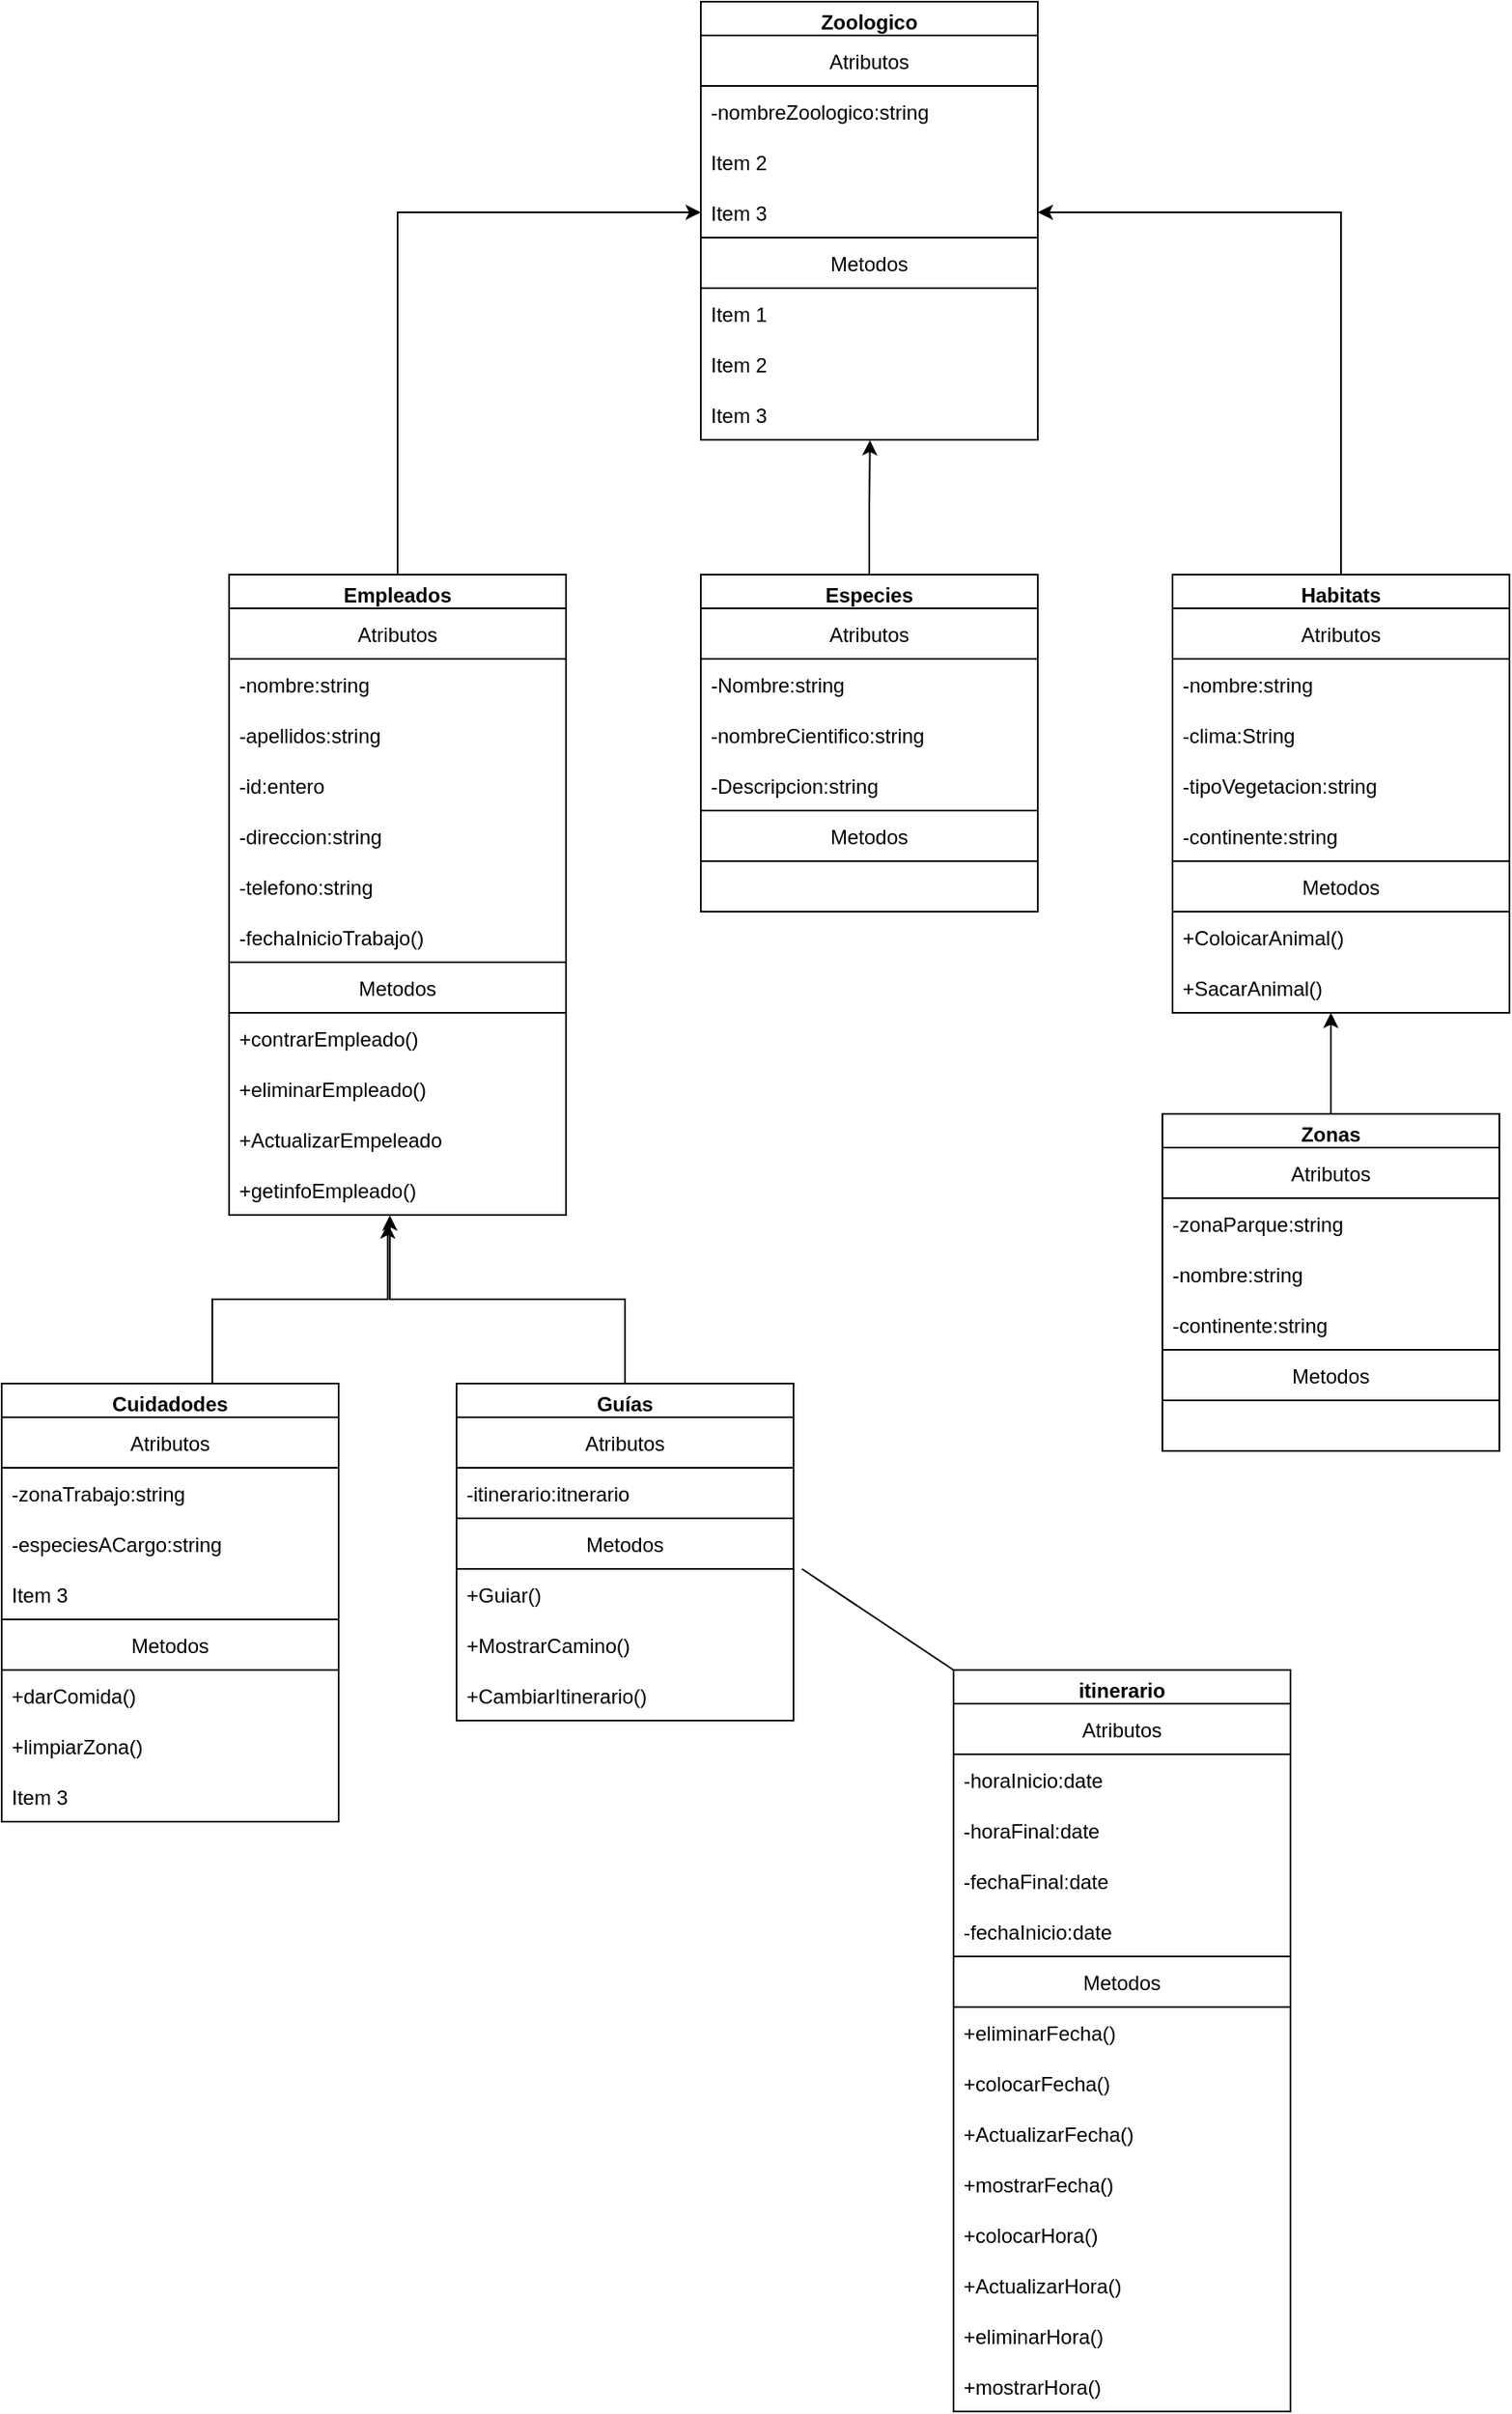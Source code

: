 <mxfile version="15.9.5" type="device"><diagram id="iAxC-wEndw59IomZUff6" name="Page-1"><mxGraphModel dx="2782" dy="2148" grid="1" gridSize="10" guides="1" tooltips="1" connect="1" arrows="1" fold="1" page="1" pageScale="1" pageWidth="827" pageHeight="1169" math="0" shadow="0"><root><mxCell id="0"/><mxCell id="1" parent="0"/><mxCell id="T-OSgWLyr7tFpamq1FCM-1" value="Zoologico" style="swimlane;" vertex="1" parent="1"><mxGeometry x="40" y="-20" width="200" height="260" as="geometry"/></mxCell><mxCell id="T-OSgWLyr7tFpamq1FCM-2" value="Atributos" style="swimlane;fontStyle=0;childLayout=stackLayout;horizontal=1;startSize=30;horizontalStack=0;resizeParent=1;resizeParentMax=0;resizeLast=0;collapsible=1;marginBottom=0;" vertex="1" parent="T-OSgWLyr7tFpamq1FCM-1"><mxGeometry y="20" width="200" height="120" as="geometry"/></mxCell><mxCell id="T-OSgWLyr7tFpamq1FCM-3" value="-nombreZoologico:string" style="text;strokeColor=none;fillColor=none;align=left;verticalAlign=middle;spacingLeft=4;spacingRight=4;overflow=hidden;points=[[0,0.5],[1,0.5]];portConstraint=eastwest;rotatable=0;" vertex="1" parent="T-OSgWLyr7tFpamq1FCM-2"><mxGeometry y="30" width="200" height="30" as="geometry"/></mxCell><mxCell id="T-OSgWLyr7tFpamq1FCM-4" value="Item 2" style="text;strokeColor=none;fillColor=none;align=left;verticalAlign=middle;spacingLeft=4;spacingRight=4;overflow=hidden;points=[[0,0.5],[1,0.5]];portConstraint=eastwest;rotatable=0;" vertex="1" parent="T-OSgWLyr7tFpamq1FCM-2"><mxGeometry y="60" width="200" height="30" as="geometry"/></mxCell><mxCell id="T-OSgWLyr7tFpamq1FCM-5" value="Item 3" style="text;strokeColor=none;fillColor=none;align=left;verticalAlign=middle;spacingLeft=4;spacingRight=4;overflow=hidden;points=[[0,0.5],[1,0.5]];portConstraint=eastwest;rotatable=0;" vertex="1" parent="T-OSgWLyr7tFpamq1FCM-2"><mxGeometry y="90" width="200" height="30" as="geometry"/></mxCell><mxCell id="T-OSgWLyr7tFpamq1FCM-6" value="Metodos" style="swimlane;fontStyle=0;childLayout=stackLayout;horizontal=1;startSize=30;horizontalStack=0;resizeParent=1;resizeParentMax=0;resizeLast=0;collapsible=1;marginBottom=0;" vertex="1" parent="T-OSgWLyr7tFpamq1FCM-1"><mxGeometry y="140" width="200" height="120" as="geometry"/></mxCell><mxCell id="T-OSgWLyr7tFpamq1FCM-7" value="Item 1" style="text;strokeColor=none;fillColor=none;align=left;verticalAlign=middle;spacingLeft=4;spacingRight=4;overflow=hidden;points=[[0,0.5],[1,0.5]];portConstraint=eastwest;rotatable=0;" vertex="1" parent="T-OSgWLyr7tFpamq1FCM-6"><mxGeometry y="30" width="200" height="30" as="geometry"/></mxCell><mxCell id="T-OSgWLyr7tFpamq1FCM-8" value="Item 2" style="text;strokeColor=none;fillColor=none;align=left;verticalAlign=middle;spacingLeft=4;spacingRight=4;overflow=hidden;points=[[0,0.5],[1,0.5]];portConstraint=eastwest;rotatable=0;" vertex="1" parent="T-OSgWLyr7tFpamq1FCM-6"><mxGeometry y="60" width="200" height="30" as="geometry"/></mxCell><mxCell id="T-OSgWLyr7tFpamq1FCM-9" value="Item 3" style="text;strokeColor=none;fillColor=none;align=left;verticalAlign=middle;spacingLeft=4;spacingRight=4;overflow=hidden;points=[[0,0.5],[1,0.5]];portConstraint=eastwest;rotatable=0;" vertex="1" parent="T-OSgWLyr7tFpamq1FCM-6"><mxGeometry y="90" width="200" height="30" as="geometry"/></mxCell><mxCell id="T-OSgWLyr7tFpamq1FCM-102" style="edgeStyle=orthogonalEdgeStyle;rounded=0;orthogonalLoop=1;jettySize=auto;html=1;entryX=0.502;entryY=1.008;entryDx=0;entryDy=0;entryPerimeter=0;" edge="1" parent="1" source="T-OSgWLyr7tFpamq1FCM-10" target="T-OSgWLyr7tFpamq1FCM-9"><mxGeometry relative="1" as="geometry"/></mxCell><mxCell id="T-OSgWLyr7tFpamq1FCM-10" value="Especies" style="swimlane;" vertex="1" parent="1"><mxGeometry x="40" y="320" width="200" height="200" as="geometry"/></mxCell><mxCell id="T-OSgWLyr7tFpamq1FCM-11" value="Atributos" style="swimlane;fontStyle=0;childLayout=stackLayout;horizontal=1;startSize=30;horizontalStack=0;resizeParent=1;resizeParentMax=0;resizeLast=0;collapsible=1;marginBottom=0;" vertex="1" parent="T-OSgWLyr7tFpamq1FCM-10"><mxGeometry y="20" width="200" height="120" as="geometry"/></mxCell><mxCell id="T-OSgWLyr7tFpamq1FCM-12" value="-Nombre:string" style="text;strokeColor=none;fillColor=none;align=left;verticalAlign=middle;spacingLeft=4;spacingRight=4;overflow=hidden;points=[[0,0.5],[1,0.5]];portConstraint=eastwest;rotatable=0;" vertex="1" parent="T-OSgWLyr7tFpamq1FCM-11"><mxGeometry y="30" width="200" height="30" as="geometry"/></mxCell><mxCell id="T-OSgWLyr7tFpamq1FCM-13" value="-nombreCientifico:string" style="text;strokeColor=none;fillColor=none;align=left;verticalAlign=middle;spacingLeft=4;spacingRight=4;overflow=hidden;points=[[0,0.5],[1,0.5]];portConstraint=eastwest;rotatable=0;" vertex="1" parent="T-OSgWLyr7tFpamq1FCM-11"><mxGeometry y="60" width="200" height="30" as="geometry"/></mxCell><mxCell id="T-OSgWLyr7tFpamq1FCM-14" value="-Descripcion:string" style="text;strokeColor=none;fillColor=none;align=left;verticalAlign=middle;spacingLeft=4;spacingRight=4;overflow=hidden;points=[[0,0.5],[1,0.5]];portConstraint=eastwest;rotatable=0;" vertex="1" parent="T-OSgWLyr7tFpamq1FCM-11"><mxGeometry y="90" width="200" height="30" as="geometry"/></mxCell><mxCell id="T-OSgWLyr7tFpamq1FCM-15" value="Metodos" style="swimlane;fontStyle=0;childLayout=stackLayout;horizontal=1;startSize=30;horizontalStack=0;resizeParent=1;resizeParentMax=0;resizeLast=0;collapsible=1;marginBottom=0;" vertex="1" parent="T-OSgWLyr7tFpamq1FCM-10"><mxGeometry y="140" width="200" height="60" as="geometry"/></mxCell><mxCell id="T-OSgWLyr7tFpamq1FCM-100" style="edgeStyle=orthogonalEdgeStyle;rounded=0;orthogonalLoop=1;jettySize=auto;html=1;entryX=1;entryY=0.5;entryDx=0;entryDy=0;" edge="1" parent="1" source="T-OSgWLyr7tFpamq1FCM-19" target="T-OSgWLyr7tFpamq1FCM-5"><mxGeometry relative="1" as="geometry"/></mxCell><mxCell id="T-OSgWLyr7tFpamq1FCM-19" value="Habitats" style="swimlane;" vertex="1" parent="1"><mxGeometry x="320" y="320" width="200" height="260" as="geometry"/></mxCell><mxCell id="T-OSgWLyr7tFpamq1FCM-20" value="Atributos" style="swimlane;fontStyle=0;childLayout=stackLayout;horizontal=1;startSize=30;horizontalStack=0;resizeParent=1;resizeParentMax=0;resizeLast=0;collapsible=1;marginBottom=0;" vertex="1" parent="T-OSgWLyr7tFpamq1FCM-19"><mxGeometry y="20" width="200" height="150" as="geometry"/></mxCell><mxCell id="T-OSgWLyr7tFpamq1FCM-21" value="-nombre:string" style="text;strokeColor=none;fillColor=none;align=left;verticalAlign=middle;spacingLeft=4;spacingRight=4;overflow=hidden;points=[[0,0.5],[1,0.5]];portConstraint=eastwest;rotatable=0;" vertex="1" parent="T-OSgWLyr7tFpamq1FCM-20"><mxGeometry y="30" width="200" height="30" as="geometry"/></mxCell><mxCell id="T-OSgWLyr7tFpamq1FCM-22" value="-clima:String" style="text;strokeColor=none;fillColor=none;align=left;verticalAlign=middle;spacingLeft=4;spacingRight=4;overflow=hidden;points=[[0,0.5],[1,0.5]];portConstraint=eastwest;rotatable=0;" vertex="1" parent="T-OSgWLyr7tFpamq1FCM-20"><mxGeometry y="60" width="200" height="30" as="geometry"/></mxCell><mxCell id="T-OSgWLyr7tFpamq1FCM-23" value="-tipoVegetacion:string" style="text;strokeColor=none;fillColor=none;align=left;verticalAlign=middle;spacingLeft=4;spacingRight=4;overflow=hidden;points=[[0,0.5],[1,0.5]];portConstraint=eastwest;rotatable=0;" vertex="1" parent="T-OSgWLyr7tFpamq1FCM-20"><mxGeometry y="90" width="200" height="30" as="geometry"/></mxCell><mxCell id="T-OSgWLyr7tFpamq1FCM-73" value="-continente:string" style="text;strokeColor=none;fillColor=none;align=left;verticalAlign=middle;spacingLeft=4;spacingRight=4;overflow=hidden;points=[[0,0.5],[1,0.5]];portConstraint=eastwest;rotatable=0;" vertex="1" parent="T-OSgWLyr7tFpamq1FCM-20"><mxGeometry y="120" width="200" height="30" as="geometry"/></mxCell><mxCell id="T-OSgWLyr7tFpamq1FCM-24" value="Metodos" style="swimlane;fontStyle=0;childLayout=stackLayout;horizontal=1;startSize=30;horizontalStack=0;resizeParent=1;resizeParentMax=0;resizeLast=0;collapsible=1;marginBottom=0;" vertex="1" parent="T-OSgWLyr7tFpamq1FCM-19"><mxGeometry y="170" width="200" height="90" as="geometry"/></mxCell><mxCell id="T-OSgWLyr7tFpamq1FCM-25" value="+ColoicarAnimal()" style="text;strokeColor=none;fillColor=none;align=left;verticalAlign=middle;spacingLeft=4;spacingRight=4;overflow=hidden;points=[[0,0.5],[1,0.5]];portConstraint=eastwest;rotatable=0;" vertex="1" parent="T-OSgWLyr7tFpamq1FCM-24"><mxGeometry y="30" width="200" height="30" as="geometry"/></mxCell><mxCell id="T-OSgWLyr7tFpamq1FCM-26" value="+SacarAnimal()" style="text;strokeColor=none;fillColor=none;align=left;verticalAlign=middle;spacingLeft=4;spacingRight=4;overflow=hidden;points=[[0,0.5],[1,0.5]];portConstraint=eastwest;rotatable=0;" vertex="1" parent="T-OSgWLyr7tFpamq1FCM-24"><mxGeometry y="60" width="200" height="30" as="geometry"/></mxCell><mxCell id="T-OSgWLyr7tFpamq1FCM-98" style="edgeStyle=orthogonalEdgeStyle;rounded=0;orthogonalLoop=1;jettySize=auto;html=1;entryX=0.47;entryY=1;entryDx=0;entryDy=0;entryPerimeter=0;" edge="1" parent="1" source="T-OSgWLyr7tFpamq1FCM-28" target="T-OSgWLyr7tFpamq1FCM-26"><mxGeometry relative="1" as="geometry"/></mxCell><mxCell id="T-OSgWLyr7tFpamq1FCM-28" value="Zonas" style="swimlane;" vertex="1" parent="1"><mxGeometry x="314" y="640" width="200" height="200" as="geometry"/></mxCell><mxCell id="T-OSgWLyr7tFpamq1FCM-29" value="Atributos" style="swimlane;fontStyle=0;childLayout=stackLayout;horizontal=1;startSize=30;horizontalStack=0;resizeParent=1;resizeParentMax=0;resizeLast=0;collapsible=1;marginBottom=0;" vertex="1" parent="T-OSgWLyr7tFpamq1FCM-28"><mxGeometry y="20" width="200" height="120" as="geometry"/></mxCell><mxCell id="T-OSgWLyr7tFpamq1FCM-30" value="-zonaParque:string" style="text;strokeColor=none;fillColor=none;align=left;verticalAlign=middle;spacingLeft=4;spacingRight=4;overflow=hidden;points=[[0,0.5],[1,0.5]];portConstraint=eastwest;rotatable=0;" vertex="1" parent="T-OSgWLyr7tFpamq1FCM-29"><mxGeometry y="30" width="200" height="30" as="geometry"/></mxCell><mxCell id="T-OSgWLyr7tFpamq1FCM-31" value="-nombre:string" style="text;strokeColor=none;fillColor=none;align=left;verticalAlign=middle;spacingLeft=4;spacingRight=4;overflow=hidden;points=[[0,0.5],[1,0.5]];portConstraint=eastwest;rotatable=0;" vertex="1" parent="T-OSgWLyr7tFpamq1FCM-29"><mxGeometry y="60" width="200" height="30" as="geometry"/></mxCell><mxCell id="T-OSgWLyr7tFpamq1FCM-32" value="-continente:string" style="text;strokeColor=none;fillColor=none;align=left;verticalAlign=middle;spacingLeft=4;spacingRight=4;overflow=hidden;points=[[0,0.5],[1,0.5]];portConstraint=eastwest;rotatable=0;" vertex="1" parent="T-OSgWLyr7tFpamq1FCM-29"><mxGeometry y="90" width="200" height="30" as="geometry"/></mxCell><mxCell id="T-OSgWLyr7tFpamq1FCM-33" value="Metodos" style="swimlane;fontStyle=0;childLayout=stackLayout;horizontal=1;startSize=30;horizontalStack=0;resizeParent=1;resizeParentMax=0;resizeLast=0;collapsible=1;marginBottom=0;" vertex="1" parent="T-OSgWLyr7tFpamq1FCM-28"><mxGeometry y="140" width="200" height="60" as="geometry"/></mxCell><mxCell id="T-OSgWLyr7tFpamq1FCM-94" style="edgeStyle=orthogonalEdgeStyle;rounded=0;orthogonalLoop=1;jettySize=auto;html=1;entryX=0.477;entryY=1.008;entryDx=0;entryDy=0;entryPerimeter=0;" edge="1" parent="1" source="T-OSgWLyr7tFpamq1FCM-37" target="T-OSgWLyr7tFpamq1FCM-74"><mxGeometry relative="1" as="geometry"/></mxCell><mxCell id="T-OSgWLyr7tFpamq1FCM-37" value="Guías" style="swimlane;" vertex="1" parent="1"><mxGeometry x="-105" y="800" width="200" height="200" as="geometry"/></mxCell><mxCell id="T-OSgWLyr7tFpamq1FCM-38" value="Atributos" style="swimlane;fontStyle=0;childLayout=stackLayout;horizontal=1;startSize=30;horizontalStack=0;resizeParent=1;resizeParentMax=0;resizeLast=0;collapsible=1;marginBottom=0;" vertex="1" parent="T-OSgWLyr7tFpamq1FCM-37"><mxGeometry y="20" width="200" height="60" as="geometry"/></mxCell><mxCell id="T-OSgWLyr7tFpamq1FCM-39" value="-itinerario:itnerario" style="text;strokeColor=none;fillColor=none;align=left;verticalAlign=middle;spacingLeft=4;spacingRight=4;overflow=hidden;points=[[0,0.5],[1,0.5]];portConstraint=eastwest;rotatable=0;" vertex="1" parent="T-OSgWLyr7tFpamq1FCM-38"><mxGeometry y="30" width="200" height="30" as="geometry"/></mxCell><mxCell id="T-OSgWLyr7tFpamq1FCM-42" value="Metodos" style="swimlane;fontStyle=0;childLayout=stackLayout;horizontal=1;startSize=30;horizontalStack=0;resizeParent=1;resizeParentMax=0;resizeLast=0;collapsible=1;marginBottom=0;" vertex="1" parent="T-OSgWLyr7tFpamq1FCM-37"><mxGeometry y="80" width="200" height="120" as="geometry"/></mxCell><mxCell id="T-OSgWLyr7tFpamq1FCM-43" value="+Guiar()" style="text;strokeColor=none;fillColor=none;align=left;verticalAlign=middle;spacingLeft=4;spacingRight=4;overflow=hidden;points=[[0,0.5],[1,0.5]];portConstraint=eastwest;rotatable=0;" vertex="1" parent="T-OSgWLyr7tFpamq1FCM-42"><mxGeometry y="30" width="200" height="30" as="geometry"/></mxCell><mxCell id="T-OSgWLyr7tFpamq1FCM-44" value="+MostrarCamino()" style="text;strokeColor=none;fillColor=none;align=left;verticalAlign=middle;spacingLeft=4;spacingRight=4;overflow=hidden;points=[[0,0.5],[1,0.5]];portConstraint=eastwest;rotatable=0;" vertex="1" parent="T-OSgWLyr7tFpamq1FCM-42"><mxGeometry y="60" width="200" height="30" as="geometry"/></mxCell><mxCell id="T-OSgWLyr7tFpamq1FCM-45" value="+CambiarItinerario()" style="text;strokeColor=none;fillColor=none;align=left;verticalAlign=middle;spacingLeft=4;spacingRight=4;overflow=hidden;points=[[0,0.5],[1,0.5]];portConstraint=eastwest;rotatable=0;" vertex="1" parent="T-OSgWLyr7tFpamq1FCM-42"><mxGeometry y="90" width="200" height="30" as="geometry"/></mxCell><mxCell id="T-OSgWLyr7tFpamq1FCM-96" style="edgeStyle=orthogonalEdgeStyle;rounded=0;orthogonalLoop=1;jettySize=auto;html=1;entryX=0.471;entryY=1.165;entryDx=0;entryDy=0;entryPerimeter=0;" edge="1" parent="1" source="T-OSgWLyr7tFpamq1FCM-46" target="T-OSgWLyr7tFpamq1FCM-74"><mxGeometry relative="1" as="geometry"><mxPoint x="-200" y="720" as="targetPoint"/><Array as="points"><mxPoint x="-250" y="750"/><mxPoint x="-146" y="750"/></Array></mxGeometry></mxCell><mxCell id="T-OSgWLyr7tFpamq1FCM-46" value="Cuidadodes" style="swimlane;" vertex="1" parent="1"><mxGeometry x="-375" y="800" width="200" height="260" as="geometry"/></mxCell><mxCell id="T-OSgWLyr7tFpamq1FCM-47" value="Atributos" style="swimlane;fontStyle=0;childLayout=stackLayout;horizontal=1;startSize=30;horizontalStack=0;resizeParent=1;resizeParentMax=0;resizeLast=0;collapsible=1;marginBottom=0;" vertex="1" parent="T-OSgWLyr7tFpamq1FCM-46"><mxGeometry y="20" width="200" height="120" as="geometry"/></mxCell><mxCell id="T-OSgWLyr7tFpamq1FCM-48" value="-zonaTrabajo:string" style="text;strokeColor=none;fillColor=none;align=left;verticalAlign=middle;spacingLeft=4;spacingRight=4;overflow=hidden;points=[[0,0.5],[1,0.5]];portConstraint=eastwest;rotatable=0;" vertex="1" parent="T-OSgWLyr7tFpamq1FCM-47"><mxGeometry y="30" width="200" height="30" as="geometry"/></mxCell><mxCell id="T-OSgWLyr7tFpamq1FCM-49" value="-especiesACargo:string" style="text;strokeColor=none;fillColor=none;align=left;verticalAlign=middle;spacingLeft=4;spacingRight=4;overflow=hidden;points=[[0,0.5],[1,0.5]];portConstraint=eastwest;rotatable=0;" vertex="1" parent="T-OSgWLyr7tFpamq1FCM-47"><mxGeometry y="60" width="200" height="30" as="geometry"/></mxCell><mxCell id="T-OSgWLyr7tFpamq1FCM-50" value="Item 3" style="text;strokeColor=none;fillColor=none;align=left;verticalAlign=middle;spacingLeft=4;spacingRight=4;overflow=hidden;points=[[0,0.5],[1,0.5]];portConstraint=eastwest;rotatable=0;" vertex="1" parent="T-OSgWLyr7tFpamq1FCM-47"><mxGeometry y="90" width="200" height="30" as="geometry"/></mxCell><mxCell id="T-OSgWLyr7tFpamq1FCM-51" value="Metodos" style="swimlane;fontStyle=0;childLayout=stackLayout;horizontal=1;startSize=30;horizontalStack=0;resizeParent=1;resizeParentMax=0;resizeLast=0;collapsible=1;marginBottom=0;" vertex="1" parent="T-OSgWLyr7tFpamq1FCM-46"><mxGeometry y="140" width="200" height="120" as="geometry"/></mxCell><mxCell id="T-OSgWLyr7tFpamq1FCM-52" value="+darComida()" style="text;strokeColor=none;fillColor=none;align=left;verticalAlign=middle;spacingLeft=4;spacingRight=4;overflow=hidden;points=[[0,0.5],[1,0.5]];portConstraint=eastwest;rotatable=0;" vertex="1" parent="T-OSgWLyr7tFpamq1FCM-51"><mxGeometry y="30" width="200" height="30" as="geometry"/></mxCell><mxCell id="T-OSgWLyr7tFpamq1FCM-53" value="+limpiarZona()" style="text;strokeColor=none;fillColor=none;align=left;verticalAlign=middle;spacingLeft=4;spacingRight=4;overflow=hidden;points=[[0,0.5],[1,0.5]];portConstraint=eastwest;rotatable=0;" vertex="1" parent="T-OSgWLyr7tFpamq1FCM-51"><mxGeometry y="60" width="200" height="30" as="geometry"/></mxCell><mxCell id="T-OSgWLyr7tFpamq1FCM-54" value="Item 3" style="text;strokeColor=none;fillColor=none;align=left;verticalAlign=middle;spacingLeft=4;spacingRight=4;overflow=hidden;points=[[0,0.5],[1,0.5]];portConstraint=eastwest;rotatable=0;" vertex="1" parent="T-OSgWLyr7tFpamq1FCM-51"><mxGeometry y="90" width="200" height="30" as="geometry"/></mxCell><mxCell id="T-OSgWLyr7tFpamq1FCM-101" style="edgeStyle=orthogonalEdgeStyle;rounded=0;orthogonalLoop=1;jettySize=auto;html=1;entryX=0;entryY=0.5;entryDx=0;entryDy=0;" edge="1" parent="1" source="T-OSgWLyr7tFpamq1FCM-55" target="T-OSgWLyr7tFpamq1FCM-5"><mxGeometry relative="1" as="geometry"/></mxCell><mxCell id="T-OSgWLyr7tFpamq1FCM-55" value="Empleados" style="swimlane;" vertex="1" parent="1"><mxGeometry x="-240" y="320" width="200" height="380" as="geometry"/></mxCell><mxCell id="T-OSgWLyr7tFpamq1FCM-56" value="Atributos" style="swimlane;fontStyle=0;childLayout=stackLayout;horizontal=1;startSize=30;horizontalStack=0;resizeParent=1;resizeParentMax=0;resizeLast=0;collapsible=1;marginBottom=0;" vertex="1" parent="T-OSgWLyr7tFpamq1FCM-55"><mxGeometry y="20" width="200" height="210" as="geometry"/></mxCell><mxCell id="T-OSgWLyr7tFpamq1FCM-57" value="-nombre:string" style="text;strokeColor=none;fillColor=none;align=left;verticalAlign=middle;spacingLeft=4;spacingRight=4;overflow=hidden;points=[[0,0.5],[1,0.5]];portConstraint=eastwest;rotatable=0;" vertex="1" parent="T-OSgWLyr7tFpamq1FCM-56"><mxGeometry y="30" width="200" height="30" as="geometry"/></mxCell><mxCell id="T-OSgWLyr7tFpamq1FCM-58" value="-apellidos:string" style="text;strokeColor=none;fillColor=none;align=left;verticalAlign=middle;spacingLeft=4;spacingRight=4;overflow=hidden;points=[[0,0.5],[1,0.5]];portConstraint=eastwest;rotatable=0;" vertex="1" parent="T-OSgWLyr7tFpamq1FCM-56"><mxGeometry y="60" width="200" height="30" as="geometry"/></mxCell><mxCell id="T-OSgWLyr7tFpamq1FCM-59" value="-id:entero " style="text;strokeColor=none;fillColor=none;align=left;verticalAlign=middle;spacingLeft=4;spacingRight=4;overflow=hidden;points=[[0,0.5],[1,0.5]];portConstraint=eastwest;rotatable=0;" vertex="1" parent="T-OSgWLyr7tFpamq1FCM-56"><mxGeometry y="90" width="200" height="30" as="geometry"/></mxCell><mxCell id="T-OSgWLyr7tFpamq1FCM-76" value="-direccion:string" style="text;strokeColor=none;fillColor=none;align=left;verticalAlign=middle;spacingLeft=4;spacingRight=4;overflow=hidden;points=[[0,0.5],[1,0.5]];portConstraint=eastwest;rotatable=0;" vertex="1" parent="T-OSgWLyr7tFpamq1FCM-56"><mxGeometry y="120" width="200" height="30" as="geometry"/></mxCell><mxCell id="T-OSgWLyr7tFpamq1FCM-77" value="-telefono:string" style="text;strokeColor=none;fillColor=none;align=left;verticalAlign=middle;spacingLeft=4;spacingRight=4;overflow=hidden;points=[[0,0.5],[1,0.5]];portConstraint=eastwest;rotatable=0;" vertex="1" parent="T-OSgWLyr7tFpamq1FCM-56"><mxGeometry y="150" width="200" height="30" as="geometry"/></mxCell><mxCell id="T-OSgWLyr7tFpamq1FCM-78" value="-fechaInicioTrabajo()" style="text;strokeColor=none;fillColor=none;align=left;verticalAlign=middle;spacingLeft=4;spacingRight=4;overflow=hidden;points=[[0,0.5],[1,0.5]];portConstraint=eastwest;rotatable=0;" vertex="1" parent="T-OSgWLyr7tFpamq1FCM-56"><mxGeometry y="180" width="200" height="30" as="geometry"/></mxCell><mxCell id="T-OSgWLyr7tFpamq1FCM-60" value="Metodos" style="swimlane;fontStyle=0;childLayout=stackLayout;horizontal=1;startSize=30;horizontalStack=0;resizeParent=1;resizeParentMax=0;resizeLast=0;collapsible=1;marginBottom=0;" vertex="1" parent="T-OSgWLyr7tFpamq1FCM-55"><mxGeometry y="230" width="200" height="150" as="geometry"/></mxCell><mxCell id="T-OSgWLyr7tFpamq1FCM-61" value="+contrarEmpleado()" style="text;strokeColor=none;fillColor=none;align=left;verticalAlign=middle;spacingLeft=4;spacingRight=4;overflow=hidden;points=[[0,0.5],[1,0.5]];portConstraint=eastwest;rotatable=0;" vertex="1" parent="T-OSgWLyr7tFpamq1FCM-60"><mxGeometry y="30" width="200" height="30" as="geometry"/></mxCell><mxCell id="T-OSgWLyr7tFpamq1FCM-62" value="+eliminarEmpleado()" style="text;strokeColor=none;fillColor=none;align=left;verticalAlign=middle;spacingLeft=4;spacingRight=4;overflow=hidden;points=[[0,0.5],[1,0.5]];portConstraint=eastwest;rotatable=0;" vertex="1" parent="T-OSgWLyr7tFpamq1FCM-60"><mxGeometry y="60" width="200" height="30" as="geometry"/></mxCell><mxCell id="T-OSgWLyr7tFpamq1FCM-63" value="+ActualizarEmpeleado" style="text;strokeColor=none;fillColor=none;align=left;verticalAlign=middle;spacingLeft=4;spacingRight=4;overflow=hidden;points=[[0,0.5],[1,0.5]];portConstraint=eastwest;rotatable=0;" vertex="1" parent="T-OSgWLyr7tFpamq1FCM-60"><mxGeometry y="90" width="200" height="30" as="geometry"/></mxCell><mxCell id="T-OSgWLyr7tFpamq1FCM-74" value="+getinfoEmpleado()" style="text;strokeColor=none;fillColor=none;align=left;verticalAlign=middle;spacingLeft=4;spacingRight=4;overflow=hidden;points=[[0,0.5],[1,0.5]];portConstraint=eastwest;rotatable=0;" vertex="1" parent="T-OSgWLyr7tFpamq1FCM-60"><mxGeometry y="120" width="200" height="30" as="geometry"/></mxCell><mxCell id="T-OSgWLyr7tFpamq1FCM-79" value="itinerario" style="swimlane;" vertex="1" parent="1"><mxGeometry x="190" y="970" width="200" height="440" as="geometry"/></mxCell><mxCell id="T-OSgWLyr7tFpamq1FCM-80" value="Atributos" style="swimlane;fontStyle=0;childLayout=stackLayout;horizontal=1;startSize=30;horizontalStack=0;resizeParent=1;resizeParentMax=0;resizeLast=0;collapsible=1;marginBottom=0;" vertex="1" parent="T-OSgWLyr7tFpamq1FCM-79"><mxGeometry y="20" width="200" height="150" as="geometry"/></mxCell><mxCell id="T-OSgWLyr7tFpamq1FCM-81" value="-horaInicio:date" style="text;strokeColor=none;fillColor=none;align=left;verticalAlign=middle;spacingLeft=4;spacingRight=4;overflow=hidden;points=[[0,0.5],[1,0.5]];portConstraint=eastwest;rotatable=0;" vertex="1" parent="T-OSgWLyr7tFpamq1FCM-80"><mxGeometry y="30" width="200" height="30" as="geometry"/></mxCell><mxCell id="T-OSgWLyr7tFpamq1FCM-82" value="-horaFinal:date" style="text;strokeColor=none;fillColor=none;align=left;verticalAlign=middle;spacingLeft=4;spacingRight=4;overflow=hidden;points=[[0,0.5],[1,0.5]];portConstraint=eastwest;rotatable=0;" vertex="1" parent="T-OSgWLyr7tFpamq1FCM-80"><mxGeometry y="60" width="200" height="30" as="geometry"/></mxCell><mxCell id="T-OSgWLyr7tFpamq1FCM-88" value="-fechaFinal:date" style="text;strokeColor=none;fillColor=none;align=left;verticalAlign=middle;spacingLeft=4;spacingRight=4;overflow=hidden;points=[[0,0.5],[1,0.5]];portConstraint=eastwest;rotatable=0;" vertex="1" parent="T-OSgWLyr7tFpamq1FCM-80"><mxGeometry y="90" width="200" height="30" as="geometry"/></mxCell><mxCell id="T-OSgWLyr7tFpamq1FCM-83" value="-fechaInicio:date" style="text;strokeColor=none;fillColor=none;align=left;verticalAlign=middle;spacingLeft=4;spacingRight=4;overflow=hidden;points=[[0,0.5],[1,0.5]];portConstraint=eastwest;rotatable=0;" vertex="1" parent="T-OSgWLyr7tFpamq1FCM-80"><mxGeometry y="120" width="200" height="30" as="geometry"/></mxCell><mxCell id="T-OSgWLyr7tFpamq1FCM-84" value="Metodos" style="swimlane;fontStyle=0;childLayout=stackLayout;horizontal=1;startSize=30;horizontalStack=0;resizeParent=1;resizeParentMax=0;resizeLast=0;collapsible=1;marginBottom=0;" vertex="1" parent="T-OSgWLyr7tFpamq1FCM-79"><mxGeometry y="170" width="200" height="270" as="geometry"/></mxCell><mxCell id="T-OSgWLyr7tFpamq1FCM-87" value="+eliminarFecha()" style="text;strokeColor=none;fillColor=none;align=left;verticalAlign=middle;spacingLeft=4;spacingRight=4;overflow=hidden;points=[[0,0.5],[1,0.5]];portConstraint=eastwest;rotatable=0;" vertex="1" parent="T-OSgWLyr7tFpamq1FCM-84"><mxGeometry y="30" width="200" height="30" as="geometry"/></mxCell><mxCell id="T-OSgWLyr7tFpamq1FCM-85" value="+colocarFecha()" style="text;strokeColor=none;fillColor=none;align=left;verticalAlign=middle;spacingLeft=4;spacingRight=4;overflow=hidden;points=[[0,0.5],[1,0.5]];portConstraint=eastwest;rotatable=0;" vertex="1" parent="T-OSgWLyr7tFpamq1FCM-84"><mxGeometry y="60" width="200" height="30" as="geometry"/></mxCell><mxCell id="T-OSgWLyr7tFpamq1FCM-86" value="+ActualizarFecha()" style="text;strokeColor=none;fillColor=none;align=left;verticalAlign=middle;spacingLeft=4;spacingRight=4;overflow=hidden;points=[[0,0.5],[1,0.5]];portConstraint=eastwest;rotatable=0;" vertex="1" parent="T-OSgWLyr7tFpamq1FCM-84"><mxGeometry y="90" width="200" height="30" as="geometry"/></mxCell><mxCell id="T-OSgWLyr7tFpamq1FCM-89" value="+mostrarFecha()" style="text;strokeColor=none;fillColor=none;align=left;verticalAlign=middle;spacingLeft=4;spacingRight=4;overflow=hidden;points=[[0,0.5],[1,0.5]];portConstraint=eastwest;rotatable=0;" vertex="1" parent="T-OSgWLyr7tFpamq1FCM-84"><mxGeometry y="120" width="200" height="30" as="geometry"/></mxCell><mxCell id="T-OSgWLyr7tFpamq1FCM-90" value="+colocarHora()" style="text;strokeColor=none;fillColor=none;align=left;verticalAlign=middle;spacingLeft=4;spacingRight=4;overflow=hidden;points=[[0,0.5],[1,0.5]];portConstraint=eastwest;rotatable=0;" vertex="1" parent="T-OSgWLyr7tFpamq1FCM-84"><mxGeometry y="150" width="200" height="30" as="geometry"/></mxCell><mxCell id="T-OSgWLyr7tFpamq1FCM-92" value="+ActualizarHora()" style="text;strokeColor=none;fillColor=none;align=left;verticalAlign=middle;spacingLeft=4;spacingRight=4;overflow=hidden;points=[[0,0.5],[1,0.5]];portConstraint=eastwest;rotatable=0;" vertex="1" parent="T-OSgWLyr7tFpamq1FCM-84"><mxGeometry y="180" width="200" height="30" as="geometry"/></mxCell><mxCell id="T-OSgWLyr7tFpamq1FCM-91" value="+eliminarHora()" style="text;strokeColor=none;fillColor=none;align=left;verticalAlign=middle;spacingLeft=4;spacingRight=4;overflow=hidden;points=[[0,0.5],[1,0.5]];portConstraint=eastwest;rotatable=0;" vertex="1" parent="T-OSgWLyr7tFpamq1FCM-84"><mxGeometry y="210" width="200" height="30" as="geometry"/></mxCell><mxCell id="T-OSgWLyr7tFpamq1FCM-93" value="+mostrarHora()" style="text;strokeColor=none;fillColor=none;align=left;verticalAlign=middle;spacingLeft=4;spacingRight=4;overflow=hidden;points=[[0,0.5],[1,0.5]];portConstraint=eastwest;rotatable=0;" vertex="1" parent="T-OSgWLyr7tFpamq1FCM-84"><mxGeometry y="240" width="200" height="30" as="geometry"/></mxCell><mxCell id="T-OSgWLyr7tFpamq1FCM-97" value="" style="endArrow=none;html=1;rounded=0;exitX=1.025;exitY=0;exitDx=0;exitDy=0;exitPerimeter=0;entryX=0;entryY=0;entryDx=0;entryDy=0;" edge="1" parent="1" source="T-OSgWLyr7tFpamq1FCM-43" target="T-OSgWLyr7tFpamq1FCM-79"><mxGeometry width="50" height="50" relative="1" as="geometry"><mxPoint x="140" y="1020" as="sourcePoint"/><mxPoint x="190" y="930" as="targetPoint"/></mxGeometry></mxCell></root></mxGraphModel></diagram></mxfile>